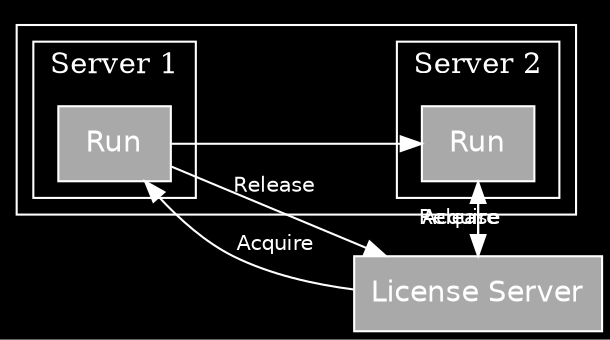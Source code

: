 digraph tf {
  graph [bgcolor="black", color="white", fontcolor="white"]
  node [shape=box, fontname=Helvetica, fillcolor="darkgray", style=filled, fontcolor="white", color="white"]
  edge [fontname=Helvetica, fontsize=10, color="white", fontcolor="white"]
  rankdir="LR";
  
  subgraph cluster_rsp {
      subgraph cluster_0 {
          r1 [label = "Run"];
          label = "Server 1";
      }
      subgraph cluster_1 {
          r2 [label = "Run"];
          label = "Server 2";
      }
  }
  
  s [label = "License Server"];
  r1 -> s [label = "Release"];
  r2 -> s [label = "Release"];
  s -> r2 [label = "Acquire"];
  s -> r1 [label = "Acquire"]

  r1 -> r2 [lhead=cluster_0,ltail=cluster_1];
}
